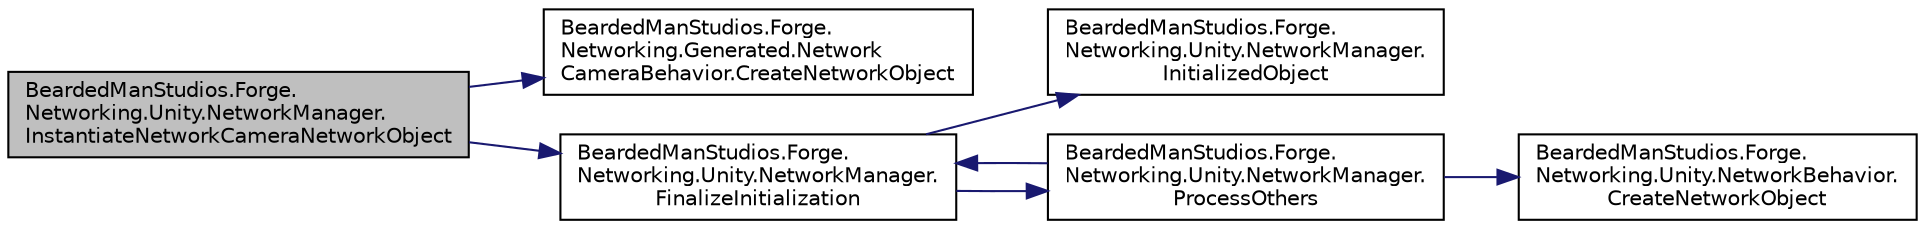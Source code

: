 digraph "BeardedManStudios.Forge.Networking.Unity.NetworkManager.InstantiateNetworkCameraNetworkObject"
{
 // LATEX_PDF_SIZE
  edge [fontname="Helvetica",fontsize="10",labelfontname="Helvetica",labelfontsize="10"];
  node [fontname="Helvetica",fontsize="10",shape=record];
  rankdir="LR";
  Node155 [label="BeardedManStudios.Forge.\lNetworking.Unity.NetworkManager.\lInstantiateNetworkCameraNetworkObject",height=0.2,width=0.4,color="black", fillcolor="grey75", style="filled", fontcolor="black",tooltip=" "];
  Node155 -> Node156 [color="midnightblue",fontsize="10",style="solid",fontname="Helvetica"];
  Node156 [label="BeardedManStudios.Forge.\lNetworking.Generated.Network\lCameraBehavior.CreateNetworkObject",height=0.2,width=0.4,color="black", fillcolor="white", style="filled",URL="$class_bearded_man_studios_1_1_forge_1_1_networking_1_1_generated_1_1_network_camera_behavior.html#a0c1cccb9222827acc4af6f8be09ae8b3",tooltip=" "];
  Node155 -> Node157 [color="midnightblue",fontsize="10",style="solid",fontname="Helvetica"];
  Node157 [label="BeardedManStudios.Forge.\lNetworking.Unity.NetworkManager.\lFinalizeInitialization",height=0.2,width=0.4,color="black", fillcolor="white", style="filled",URL="$class_bearded_man_studios_1_1_forge_1_1_networking_1_1_unity_1_1_network_manager.html#a96650852c8bd8da55ff8bf730db311be",tooltip=" "];
  Node157 -> Node158 [color="midnightblue",fontsize="10",style="solid",fontname="Helvetica"];
  Node158 [label="BeardedManStudios.Forge.\lNetworking.Unity.NetworkManager.\lInitializedObject",height=0.2,width=0.4,color="black", fillcolor="white", style="filled",URL="$class_bearded_man_studios_1_1_forge_1_1_networking_1_1_unity_1_1_network_manager.html#ae686c351a1670cc0c3d285edfeb844cb",tooltip=" "];
  Node157 -> Node159 [color="midnightblue",fontsize="10",style="solid",fontname="Helvetica"];
  Node159 [label="BeardedManStudios.Forge.\lNetworking.Unity.NetworkManager.\lProcessOthers",height=0.2,width=0.4,color="black", fillcolor="white", style="filled",URL="$class_bearded_man_studios_1_1_forge_1_1_networking_1_1_unity_1_1_network_manager.html#aea7250d4e3af6034f73a5f902f511c88",tooltip=" "];
  Node159 -> Node160 [color="midnightblue",fontsize="10",style="solid",fontname="Helvetica"];
  Node160 [label="BeardedManStudios.Forge.\lNetworking.Unity.NetworkBehavior.\lCreateNetworkObject",height=0.2,width=0.4,color="black", fillcolor="white", style="filled",URL="$class_bearded_man_studios_1_1_forge_1_1_networking_1_1_unity_1_1_network_behavior.html#a091715ed99cf83053ae02e18d6cd2092",tooltip=" "];
  Node159 -> Node157 [color="midnightblue",fontsize="10",style="solid",fontname="Helvetica"];
}

